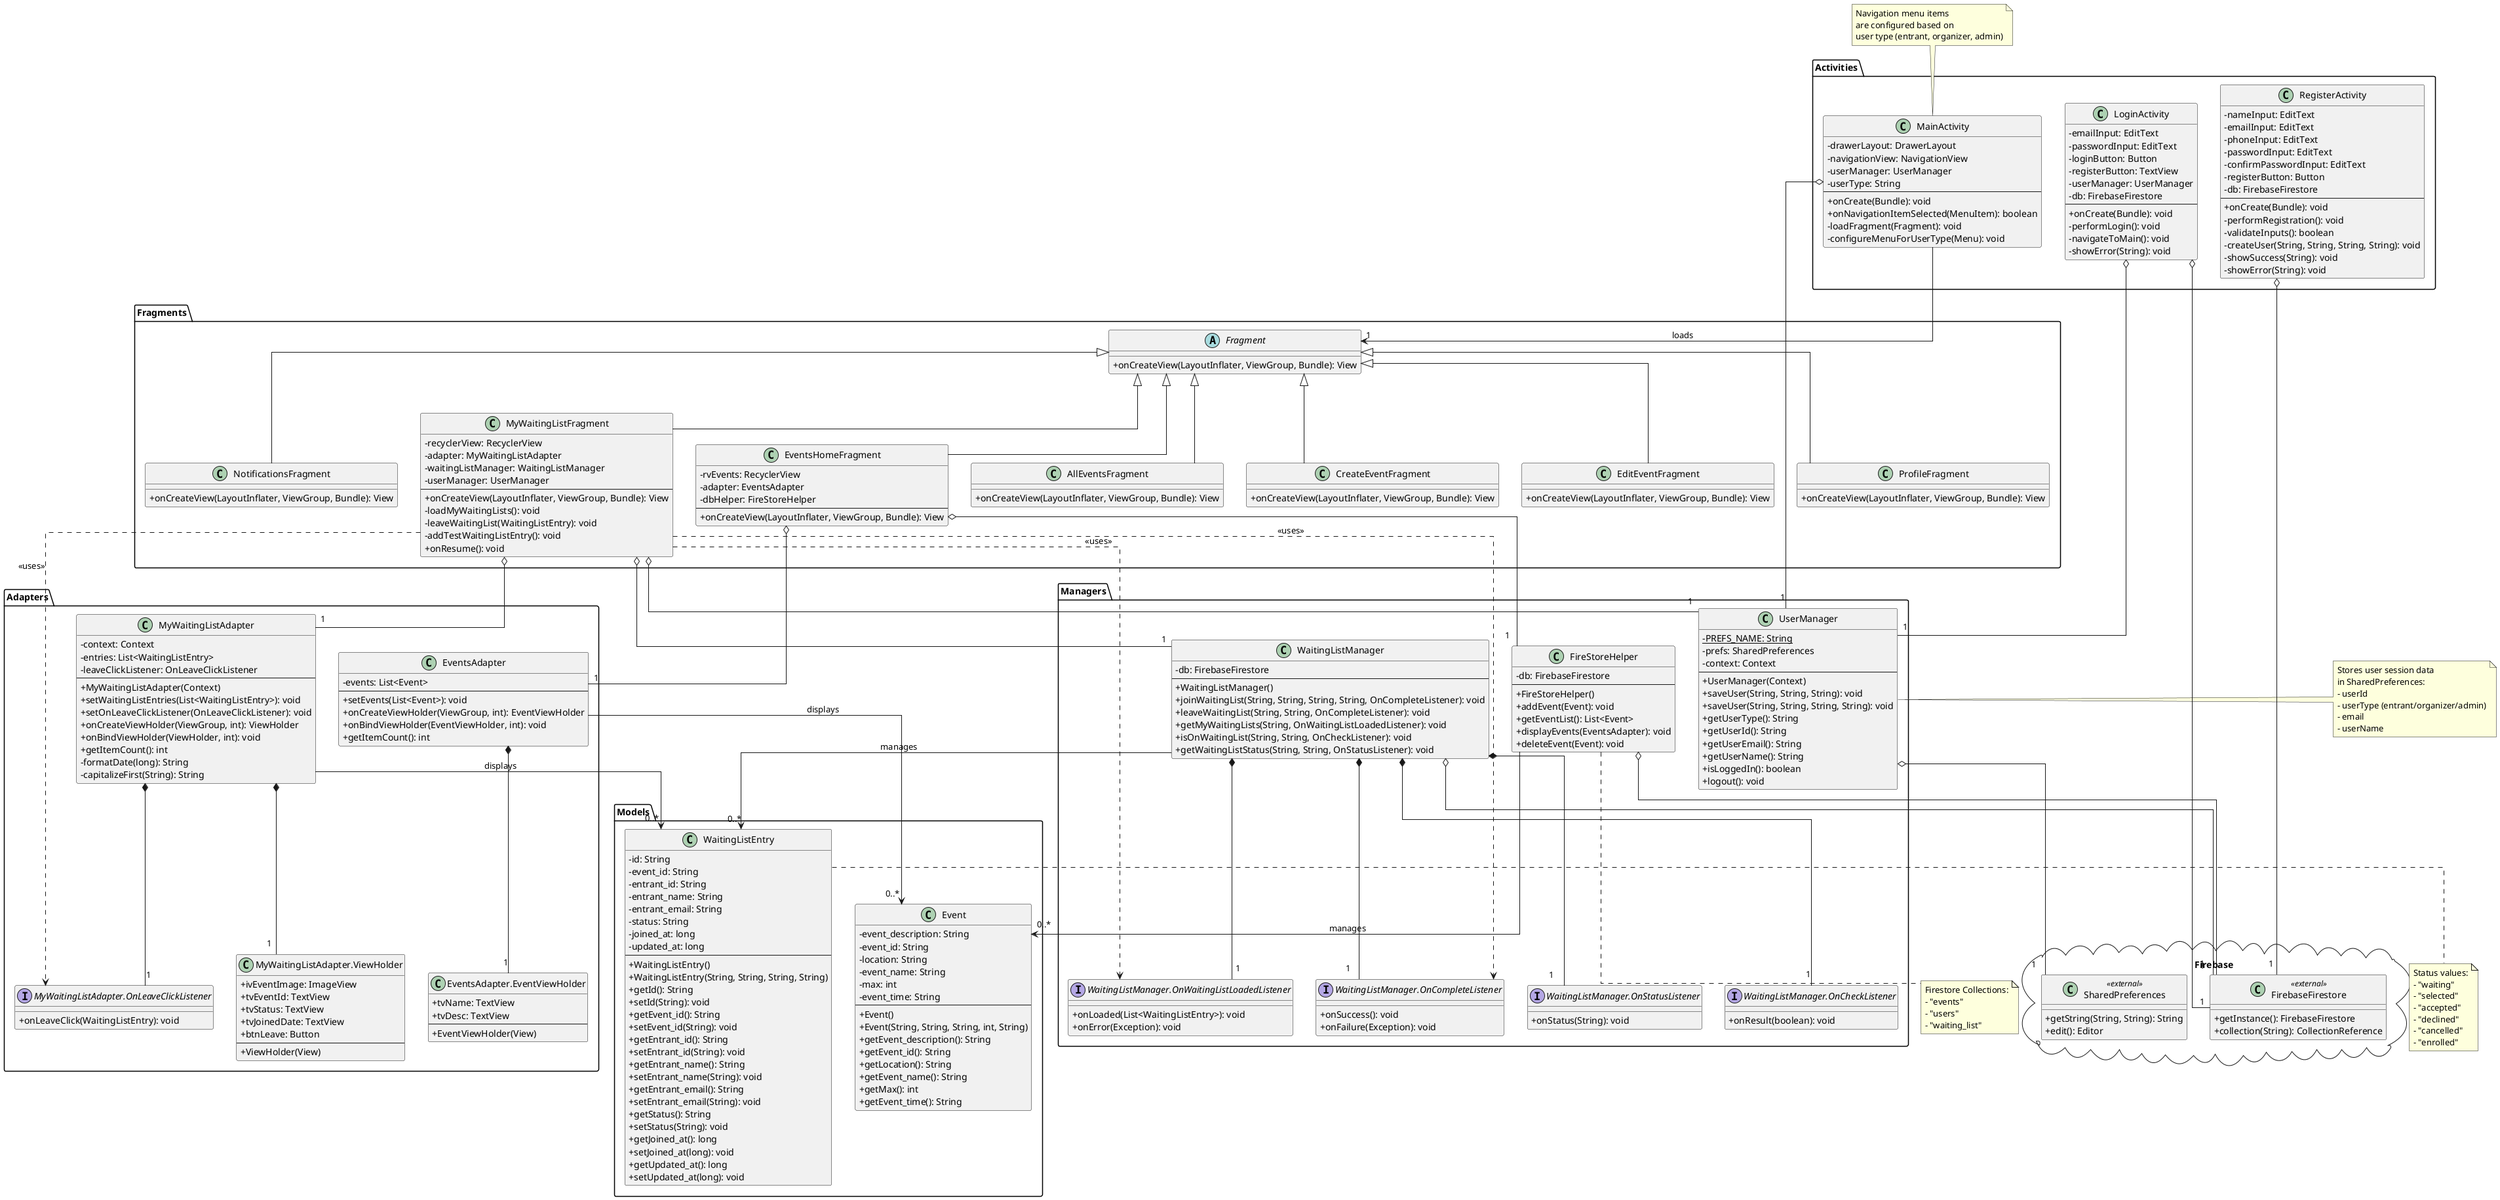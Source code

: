 @startuml LotteryEventApp_UML

' ============================================
' LOTTERY EVENT APP - COMPLETE UML DIAGRAM
' ============================================

skinparam classAttributeIconSize 0
skinparam linetype ortho

' ============================================
' ACTIVITIES
' ============================================

package "Activities" {
    class LoginActivity {
        - emailInput: EditText
        - passwordInput: EditText
        - loginButton: Button
        - registerButton: TextView
        - userManager: UserManager
        - db: FirebaseFirestore
        --
        + onCreate(Bundle): void
        - performLogin(): void
        - navigateToMain(): void
        - showError(String): void
    }

    class RegisterActivity {
        - nameInput: EditText
        - emailInput: EditText
        - phoneInput: EditText
        - passwordInput: EditText
        - confirmPasswordInput: EditText
        - registerButton: Button
        - db: FirebaseFirestore
        --
        + onCreate(Bundle): void
        - performRegistration(): void
        - validateInputs(): boolean
        - createUser(String, String, String, String): void
        - showSuccess(String): void
        - showError(String): void
    }

    class MainActivity {
        - drawerLayout: DrawerLayout
        - navigationView: NavigationView
        - userManager: UserManager
        - userType: String
        --
        + onCreate(Bundle): void
        + onNavigationItemSelected(MenuItem): boolean
        - loadFragment(Fragment): void
        - configureMenuForUserType(Menu): void
    }
}

' ============================================
' FRAGMENTS
' ============================================

package "Fragments" {
    abstract class Fragment {
        + onCreateView(LayoutInflater, ViewGroup, Bundle): View
    }

    class EventsHomeFragment {
        - rvEvents: RecyclerView
        - adapter: EventsAdapter
        - dbHelper: FireStoreHelper
        --
        + onCreateView(LayoutInflater, ViewGroup, Bundle): View
    }

    class AllEventsFragment {
        + onCreateView(LayoutInflater, ViewGroup, Bundle): View
    }

    class CreateEventFragment {
        + onCreateView(LayoutInflater, ViewGroup, Bundle): View
    }

    class EditEventFragment {
        + onCreateView(LayoutInflater, ViewGroup, Bundle): View
    }

    class ProfileFragment {
        + onCreateView(LayoutInflater, ViewGroup, Bundle): View
    }

    class NotificationsFragment {
        + onCreateView(LayoutInflater, ViewGroup, Bundle): View
    }

    class MyWaitingListFragment {
        - recyclerView: RecyclerView
        - adapter: MyWaitingListAdapter
        - waitingListManager: WaitingListManager
        - userManager: UserManager
        --
        + onCreateView(LayoutInflater, ViewGroup, Bundle): View
        - loadMyWaitingLists(): void
        - leaveWaitingList(WaitingListEntry): void
        - addTestWaitingListEntry(): void
        + onResume(): void
    }
}

' ============================================
' ADAPTERS
' ============================================

package "Adapters" {
    class EventsAdapter {
        - events: List<Event>
        --
        + setEvents(List<Event>): void
        + onCreateViewHolder(ViewGroup, int): EventViewHolder
        + onBindViewHolder(EventViewHolder, int): void
        + getItemCount(): int
    }

    class "EventsAdapter.EventViewHolder" as EventViewHolder {
        + tvName: TextView
        + tvDesc: TextView
        --
        + EventViewHolder(View)
    }

    class MyWaitingListAdapter {
        - context: Context
        - entries: List<WaitingListEntry>
        - leaveClickListener: OnLeaveClickListener
        --
        + MyWaitingListAdapter(Context)
        + setWaitingListEntries(List<WaitingListEntry>): void
        + setOnLeaveClickListener(OnLeaveClickListener): void
        + onCreateViewHolder(ViewGroup, int): ViewHolder
        + onBindViewHolder(ViewHolder, int): void
        + getItemCount(): int
        - formatDate(long): String
        - capitalizeFirst(String): String
    }

    class "MyWaitingListAdapter.ViewHolder" as WaitingListViewHolder {
        + ivEventImage: ImageView
        + tvEventId: TextView
        + tvStatus: TextView
        + tvJoinedDate: TextView
        + btnLeave: Button
        --
        + ViewHolder(View)
    }

    interface "MyWaitingListAdapter.OnLeaveClickListener" as OnLeaveClickListener {
        + onLeaveClick(WaitingListEntry): void
    }
}

' ============================================
' MODEL CLASSES
' ============================================

package "Models" {
    class Event {
        - event_description: String
        - event_id: String
        - location: String
        - event_name: String
        - max: int
        - event_time: String
        --
        + Event()
        + Event(String, String, String, int, String)
        + getEvent_description(): String
        + getEvent_id(): String
        + getLocation(): String
        + getEvent_name(): String
        + getMax(): int
        + getEvent_time(): String
    }

    class WaitingListEntry {
        - id: String
        - event_id: String
        - entrant_id: String
        - entrant_name: String
        - entrant_email: String
        - status: String
        - joined_at: long
        - updated_at: long
        --
        + WaitingListEntry()
        + WaitingListEntry(String, String, String, String)
        + getId(): String
        + setId(String): void
        + getEvent_id(): String
        + setEvent_id(String): void
        + getEntrant_id(): String
        + setEntrant_id(String): void
        + getEntrant_name(): String
        + setEntrant_name(String): void
        + getEntrant_email(): String
        + setEntrant_email(String): void
        + getStatus(): String
        + setStatus(String): void
        + getJoined_at(): long
        + setJoined_at(long): void
        + getUpdated_at(): long
        + setUpdated_at(long): void
    }
}

' ============================================
' MANAGERS / HELPERS
' ============================================

package "Managers" {
    class UserManager {
        - {static} PREFS_NAME: String
        - prefs: SharedPreferences
        - context: Context
        --
        + UserManager(Context)
        + saveUser(String, String, String): void
        + saveUser(String, String, String, String): void
        + getUserType(): String
        + getUserId(): String
        + getUserEmail(): String
        + getUserName(): String
        + isLoggedIn(): boolean
        + logout(): void
    }

    class FireStoreHelper {
        - db: FirebaseFirestore
        --
        + FireStoreHelper()
        + addEvent(Event): void
        + getEventList(): List<Event>
        + displayEvents(EventsAdapter): void
        + deleteEvent(Event): void
    }

    class WaitingListManager {
        - db: FirebaseFirestore
        --
        + WaitingListManager()
        + joinWaitingList(String, String, String, String, OnCompleteListener): void
        + leaveWaitingList(String, String, OnCompleteListener): void
        + getMyWaitingLists(String, OnWaitingListLoadedListener): void
        + isOnWaitingList(String, String, OnCheckListener): void
        + getWaitingListStatus(String, String, OnStatusListener): void
    }

    interface "WaitingListManager.OnCompleteListener" as OnCompleteListener {
        + onSuccess(): void
        + onFailure(Exception): void
    }

    interface "WaitingListManager.OnWaitingListLoadedListener" as OnWaitingListLoadedListener {
        + onLoaded(List<WaitingListEntry>): void
        + onError(Exception): void
    }

    interface "WaitingListManager.OnCheckListener" as OnCheckListener {
        + onResult(boolean): void
    }

    interface "WaitingListManager.OnStatusListener" as OnStatusListener {
        + onStatus(String): void
    }
}

' ============================================
' EXTERNAL DEPENDENCIES
' ============================================

package "Firebase" <<Cloud>> {
    class FirebaseFirestore <<external>> {
        + getInstance(): FirebaseFirestore
        + collection(String): CollectionReference
    }

    class SharedPreferences <<external>> {
        + getString(String, String): String
        + edit(): Editor
    }
}

' ============================================
' RELATIONSHIPS
' ============================================

' INHERITANCE (Hollow arrows)
Fragment <|-- EventsHomeFragment
Fragment <|-- AllEventsFragment
Fragment <|-- CreateEventFragment
Fragment <|-- EditEventFragment
Fragment <|-- ProfileFragment
Fragment <|-- NotificationsFragment
Fragment <|-- MyWaitingListFragment

' COMPOSITION (Filled diamonds - inner classes owned by outer class)
EventsAdapter *-- "1" EventViewHolder
MyWaitingListAdapter *-- "1" WaitingListViewHolder
MyWaitingListAdapter *-- "1" OnLeaveClickListener
WaitingListManager *-- "1" OnCompleteListener
WaitingListManager *-- "1" OnWaitingListLoadedListener
WaitingListManager *-- "1" OnCheckListener
WaitingListManager *-- "1" OnStatusListener

' AGGREGATION (Hollow diamonds - has-a relationship)
LoginActivity o-- "1" UserManager
LoginActivity o-- "1" FirebaseFirestore
RegisterActivity o-- "1" FirebaseFirestore
MainActivity o-- "1" UserManager

EventsHomeFragment o-- "1" FireStoreHelper
EventsHomeFragment o-- "1" EventsAdapter
MyWaitingListFragment o-- "1" WaitingListManager
MyWaitingListFragment o-- "1" UserManager
MyWaitingListFragment o-- "1" MyWaitingListAdapter

FireStoreHelper o-- "1" FirebaseFirestore
WaitingListManager o-- "1" FirebaseFirestore
UserManager o-- "1" SharedPreferences

' ASSOCIATION (Arrows - uses/manages relationship)
EventsAdapter --> "0..*" Event : displays
MyWaitingListAdapter --> "0..*" WaitingListEntry : displays

FireStoreHelper --> "0..*" Event : manages
WaitingListManager --> "0..*" WaitingListEntry : manages

MainActivity --> "1" Fragment : loads

' DEPENDENCY (Dashed arrows - uses temporarily)
MyWaitingListFragment ..> OnLeaveClickListener : <<uses>>
MyWaitingListFragment ..> OnCompleteListener : <<uses>>
MyWaitingListFragment ..> OnWaitingListLoadedListener : <<uses>>

' ============================================
' NOTES
' ============================================

note right of WaitingListEntry
  Status values:
  - "waiting"
  - "selected"
  - "accepted"
  - "declined"
  - "cancelled"
  - "enrolled"
end note

note right of UserManager
  Stores user session data
  in SharedPreferences:
  - userId
  - userType (entrant/organizer/admin)
  - email
  - userName
end note

note bottom of FireStoreHelper
  Firestore Collections:
  - "events"
  - "users"
  - "waiting_list"
end note

note top of MainActivity
  Navigation menu items
  are configured based on
  user type (entrant, organizer, admin)
end note

@enduml
